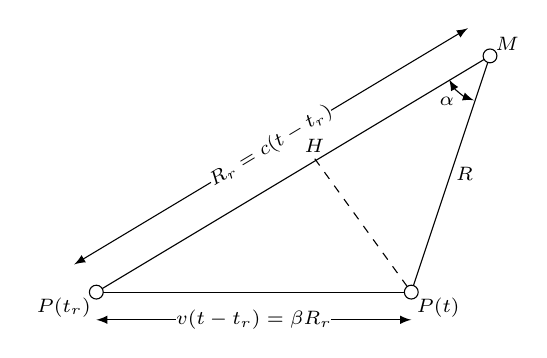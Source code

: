 %% document-wide tikz options and styles

\tikzset{%
  >=latex, % option for nice arrows
  inner sep=0pt,%
  outer sep=2pt,%
  mark coordinate/.style={inner sep=0pt,outer sep=0pt,minimum size=5pt,
    fill=black, circle}%
}
\begin{tikzpicture}
  \sf
  \definecolor{red}{RGB}{221,42,43}
  \definecolor{green}{RGB}{105,182,40}
  \definecolor{blue}{RGB}{0,51,153}
  \definecolor{orange}{RGB}{192,128,64}
  \definecolor{gray}{RGB}{107,108,110}

  %% some definitions
  \scriptsize

  \coordinate[mark coordinate, draw, fill=white] (A) at (0,0);
  \coordinate[mark coordinate, draw, fill=white] (B) at (4,0);
  \coordinate[mark coordinate, draw, fill=white] (D) at (5,3);

  \draw (A) node[below left] {$P(t_r)$} -- (B) node[below right] {$P(t)$};
  \draw (A) -- (D) node[above right] {$M$};
  \draw (B) -- (D) node[midway, right] {$R$};
  \draw[dashed] (B) -- (2.77,1.70) node[above] {$H$};

  \begin{scope}[yshift=-10pt]
    \draw[<->] (0,0) -- (4,0) node[midway, fill=white] {$v(t-t_r)=\beta R_r$};
  \end{scope}

  \begin{scope}[xshift=-8pt, yshift=10pt]
    \draw[<->] (0,0) -- (5,3) node[midway, fill=white, rotate=31] {$R_r=c(t-t_r)$};
  \end{scope}

  \draw[<->] ([shift=(-150:0.6)]5,3) arc(-150:-110:0.6) node[midway, below left] {$\alpha$};

\end{tikzpicture}

